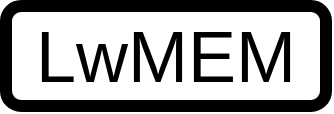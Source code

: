 <mxfile version="12.3.2" type="device" pages="1"><diagram id="Wsjaadh77UIxB9X1bxos" name="Page-1"><mxGraphModel dx="1088" dy="968" grid="1" gridSize="10" guides="1" tooltips="1" connect="1" arrows="1" fold="1" page="1" pageScale="1" pageWidth="850" pageHeight="1100" math="0" shadow="0"><root><mxCell id="0"/><mxCell id="1" parent="0"/><mxCell id="N-d4e9mwLNmuB49KflW1-1" value="LwMEM" style="rounded=1;whiteSpace=wrap;html=1;strokeWidth=6;fontSize=36;shadow=0;" parent="1" vertex="1"><mxGeometry x="345" y="245" width="160" height="50" as="geometry"/></mxCell></root></mxGraphModel></diagram></mxfile>
